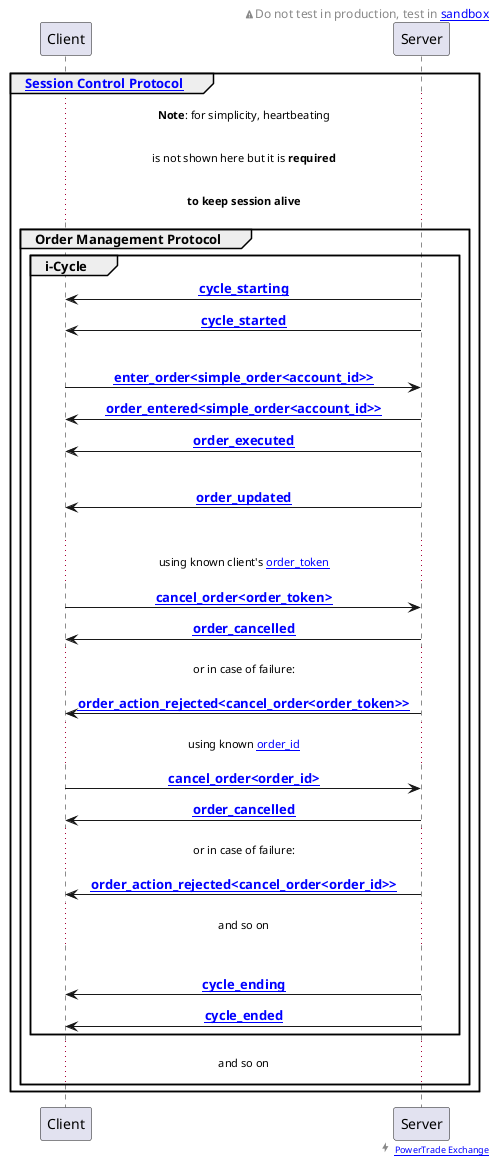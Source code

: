 @startuml order_management_protocol

' to support time duration and delays:
'!pragma teoz true

'skinparam handwritten true
'skinparam shadowing false

'skinparam monochrome true
skinparam sequenceMessageAlign center

'skinparam title {
'    BorderRoundCorner 5
'    BorderThickness 1
'    BorderColor black
'    BackgroundColor WhiteSmoke
'}

    '<font color=black>Warning:</font>
right header
    <size:12><&warning>Do not test in production, test in [[#WS_API_Services_Sandbox sandbox]]</size>
endheader

right footer <size:15><&bolt></size> <size:9>[[https://power.trade PowerTrade Exchange]]</size>

'entity Client
'entity Server

group <b>[[#session_control_with_auth Session Control Protocol]]</b>

    ... <b>Note</b>: for simplicity, heartbeating ...
    ... is not shown here but it is <b>required</b> ...
    ... <b>to keep session alive</b> ...

    group <b>Order Management Protocol</b>

        group i-Cycle
            Client <- Server : <b>[[#cycle_starting cycle_starting]]</b>
            Client <- Server : <b>[[#cycle_started cycle_started]]</b>
            |||
            Client -> Server : <b>[[#enter_order_ltsimple_order_ltaccount_id_gt_gt enter_order<simple_order<account_id>>]]</b>
            Client <- Server : <b>[[#order_entered_ltsimple_order_ltaccount_id_gt_gt order_entered<simple_order<account_id>>]]</b>
            Client <- Server : <b>[[#order_executed order_executed]]</b>
            |||
            Client <- Server : <b>[[#order_updated order_updated]]</b>
            |||
            ... using known client's [[#order_token order_token]] ...
            Client -> Server : <b>[[#cancel_order_ltorder_token_gt cancel_order<order_token>]]</b>
            Client <- Server : <b>[[#order_cancelled order_cancelled]]</b>
            ... or in case of failure: ...
            Client <- Server : <b>[[#order_action_rejected_ltcancel_order_ltorder_token_gt_gt order_action_rejected<cancel_order<order_token>>]]</b>
            ... using known [[#order_id order_id]] ...
            Client -> Server : <b>[[#cancel_order_ltorder_id_gt cancel_order<order_id>]]</b>
            Client <- Server : <b>[[#order_cancelled order_cancelled]]</b>
            ... or in case of failure: ...
            Client <- Server : <b>[[#order_action_rejected_ltcancel_order_ltorder_id_gt_gt order_action_rejected<cancel_order<order_id>>]]</b>

            ... and so on ...
            |||
            Client <- Server : <b>[[#cycle_ending cycle_ending]]</b>
            Client <- Server : <b>[[#cycle_ended cycle_ended]]</b>
        end
        ... and so on ...
    end
end

@enduml
